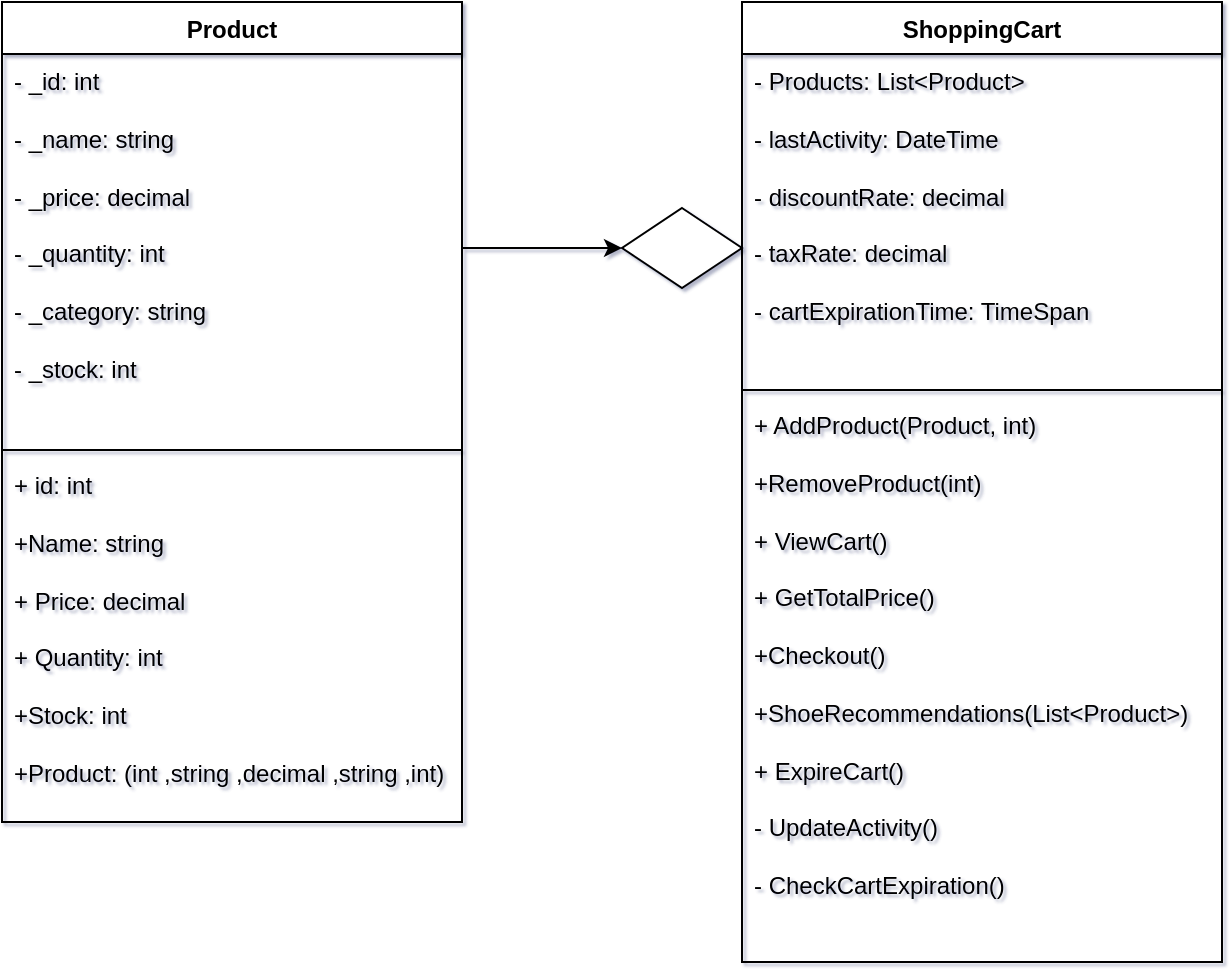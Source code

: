 <mxfile version="24.7.17">
  <diagram id="C5RBs43oDa-KdzZeNtuy" name="Page-1">
    <mxGraphModel dx="1323" dy="408" grid="1" gridSize="10" guides="1" tooltips="1" connect="1" arrows="1" fold="1" page="0" pageScale="1" pageWidth="827" pageHeight="1169" background="#ffffff" math="0" shadow="1">
      <root>
        <mxCell id="WIyWlLk6GJQsqaUBKTNV-0" />
        <mxCell id="WIyWlLk6GJQsqaUBKTNV-1" parent="WIyWlLk6GJQsqaUBKTNV-0" />
        <mxCell id="IRb-rhy72yU7rJ6spIHK-12" value="Product" style="swimlane;fontStyle=1;align=center;verticalAlign=top;childLayout=stackLayout;horizontal=1;startSize=26;horizontalStack=0;resizeParent=1;resizeParentMax=0;resizeLast=0;collapsible=1;marginBottom=0;whiteSpace=wrap;html=1;" parent="WIyWlLk6GJQsqaUBKTNV-1" vertex="1">
          <mxGeometry x="210" y="550" width="230" height="410" as="geometry" />
        </mxCell>
        <mxCell id="IRb-rhy72yU7rJ6spIHK-13" value="- _id: int&lt;div&gt;&lt;br&gt;&lt;div&gt;- _name: string&amp;nbsp;&lt;/div&gt;&lt;div&gt;&lt;br&gt;&lt;/div&gt;&lt;div&gt;- _price: decimal&lt;/div&gt;&lt;div&gt;&lt;br&gt;&lt;/div&gt;&lt;div&gt;- _quantity: int&amp;nbsp;&lt;/div&gt;&lt;div&gt;&lt;br&gt;&lt;/div&gt;&lt;div&gt;- _category: string&lt;/div&gt;&lt;div&gt;&lt;br&gt;&lt;/div&gt;&lt;div&gt;- _stock: int&lt;/div&gt;&lt;/div&gt;" style="text;strokeColor=none;fillColor=none;align=left;verticalAlign=top;spacingLeft=4;spacingRight=4;overflow=hidden;rotatable=0;points=[[0,0.5],[1,0.5]];portConstraint=eastwest;whiteSpace=wrap;html=1;" parent="IRb-rhy72yU7rJ6spIHK-12" vertex="1">
          <mxGeometry y="26" width="230" height="194" as="geometry" />
        </mxCell>
        <mxCell id="IRb-rhy72yU7rJ6spIHK-14" value="" style="line;strokeWidth=1;fillColor=none;align=left;verticalAlign=middle;spacingTop=-1;spacingLeft=3;spacingRight=3;rotatable=0;labelPosition=right;points=[];portConstraint=eastwest;strokeColor=inherit;" parent="IRb-rhy72yU7rJ6spIHK-12" vertex="1">
          <mxGeometry y="220" width="230" height="8" as="geometry" />
        </mxCell>
        <mxCell id="IRb-rhy72yU7rJ6spIHK-15" value="+ id: int&lt;div&gt;&lt;br&gt;&lt;div&gt;+Name: string&lt;/div&gt;&lt;div&gt;&lt;br&gt;&lt;/div&gt;&lt;div&gt;+ Price: decimal&lt;/div&gt;&lt;div&gt;&lt;br&gt;&lt;/div&gt;&lt;div&gt;+ Quantity: int&amp;nbsp;&lt;/div&gt;&lt;div&gt;&lt;br&gt;&lt;/div&gt;&lt;div&gt;+Stock: int&amp;nbsp;&lt;/div&gt;&lt;div&gt;&lt;br&gt;&lt;/div&gt;&lt;div&gt;+Product: (int ,string ,decimal ,string ,int)&lt;/div&gt;&lt;/div&gt;" style="text;strokeColor=none;fillColor=none;align=left;verticalAlign=top;spacingLeft=4;spacingRight=4;overflow=hidden;rotatable=0;points=[[0,0.5],[1,0.5]];portConstraint=eastwest;whiteSpace=wrap;html=1;" parent="IRb-rhy72yU7rJ6spIHK-12" vertex="1">
          <mxGeometry y="228" width="230" height="182" as="geometry" />
        </mxCell>
        <mxCell id="IRb-rhy72yU7rJ6spIHK-16" value="ShoppingCart" style="swimlane;fontStyle=1;align=center;verticalAlign=top;childLayout=stackLayout;horizontal=1;startSize=26;horizontalStack=0;resizeParent=1;resizeParentMax=0;resizeLast=0;collapsible=1;marginBottom=0;whiteSpace=wrap;html=1;" parent="WIyWlLk6GJQsqaUBKTNV-1" vertex="1">
          <mxGeometry x="580" y="550" width="240" height="480" as="geometry" />
        </mxCell>
        <mxCell id="IRb-rhy72yU7rJ6spIHK-17" value="- Products: List&amp;lt;Product&amp;gt;&lt;div&gt;&lt;br&gt;&lt;/div&gt;&lt;div&gt;- lastActivity: DateTime&lt;/div&gt;&lt;div&gt;&lt;br&gt;&lt;/div&gt;&lt;div&gt;- discountRate: decimal&lt;/div&gt;&lt;div&gt;&lt;br&gt;&lt;/div&gt;&lt;div&gt;- taxRate: decimal&lt;/div&gt;&lt;div&gt;&lt;br&gt;&lt;/div&gt;&lt;div&gt;- cartExpirationTime: TimeSpan&lt;/div&gt;" style="text;align=left;verticalAlign=top;spacingLeft=4;spacingRight=4;overflow=hidden;rotatable=0;points=[[0,0.5],[1,0.5]];portConstraint=eastwest;whiteSpace=wrap;html=1;" parent="IRb-rhy72yU7rJ6spIHK-16" vertex="1">
          <mxGeometry y="26" width="240" height="164" as="geometry" />
        </mxCell>
        <mxCell id="IRb-rhy72yU7rJ6spIHK-18" value="" style="line;strokeWidth=1;fillColor=none;align=left;verticalAlign=middle;spacingTop=-1;spacingLeft=3;spacingRight=3;rotatable=0;labelPosition=right;points=[];portConstraint=eastwest;strokeColor=inherit;" parent="IRb-rhy72yU7rJ6spIHK-16" vertex="1">
          <mxGeometry y="190" width="240" height="8" as="geometry" />
        </mxCell>
        <mxCell id="IRb-rhy72yU7rJ6spIHK-19" value="+ AddProduct(Product, int)&lt;div&gt;&lt;br&gt;&lt;/div&gt;&lt;div&gt;+RemoveProduct(int)&lt;/div&gt;&lt;div&gt;&lt;br&gt;&lt;/div&gt;&lt;div&gt;+ ViewCart()&lt;/div&gt;&lt;div&gt;&lt;br&gt;&lt;/div&gt;&lt;div&gt;+ GetTotalPrice()&lt;/div&gt;&lt;div&gt;&lt;br&gt;&lt;/div&gt;&lt;div&gt;+Checkout()&lt;/div&gt;&lt;div&gt;&lt;br&gt;&lt;/div&gt;&lt;div&gt;+ShoeRecommendations(List&amp;lt;Product&lt;span style=&quot;background-color: initial;&quot;&gt;&amp;gt;)&lt;/span&gt;&lt;/div&gt;&lt;div&gt;&lt;br&gt;&lt;/div&gt;&lt;div&gt;+ ExpireCart()&lt;/div&gt;&lt;div&gt;&lt;br&gt;&lt;/div&gt;&lt;div&gt;- UpdateActivity()&lt;/div&gt;&lt;div&gt;&lt;br&gt;&lt;/div&gt;&lt;div&gt;- CheckCartExpiration()&lt;/div&gt;" style="text;strokeColor=none;fillColor=none;align=left;verticalAlign=top;spacingLeft=4;spacingRight=4;overflow=hidden;rotatable=0;points=[[0,0.5],[1,0.5]];portConstraint=eastwest;whiteSpace=wrap;html=1;" parent="IRb-rhy72yU7rJ6spIHK-16" vertex="1">
          <mxGeometry y="198" width="240" height="282" as="geometry" />
        </mxCell>
        <mxCell id="IRb-rhy72yU7rJ6spIHK-32" value="" style="rhombus;whiteSpace=wrap;html=1;" parent="WIyWlLk6GJQsqaUBKTNV-1" vertex="1">
          <mxGeometry x="520" y="653" width="60" height="40" as="geometry" />
        </mxCell>
        <mxCell id="IRb-rhy72yU7rJ6spIHK-33" value="" style="edgeStyle=orthogonalEdgeStyle;rounded=0;orthogonalLoop=1;jettySize=auto;html=1;" parent="WIyWlLk6GJQsqaUBKTNV-1" source="IRb-rhy72yU7rJ6spIHK-13" target="IRb-rhy72yU7rJ6spIHK-32" edge="1">
          <mxGeometry relative="1" as="geometry" />
        </mxCell>
      </root>
    </mxGraphModel>
  </diagram>
</mxfile>

